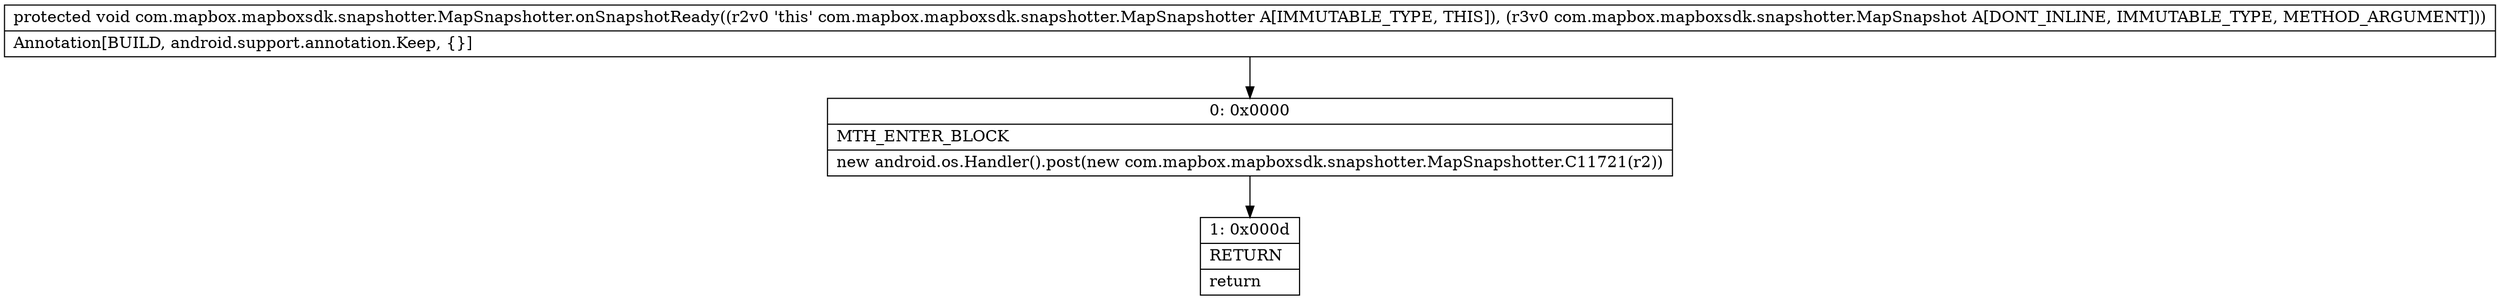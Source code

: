 digraph "CFG forcom.mapbox.mapboxsdk.snapshotter.MapSnapshotter.onSnapshotReady(Lcom\/mapbox\/mapboxsdk\/snapshotter\/MapSnapshot;)V" {
Node_0 [shape=record,label="{0\:\ 0x0000|MTH_ENTER_BLOCK\l|new android.os.Handler().post(new com.mapbox.mapboxsdk.snapshotter.MapSnapshotter.C11721(r2))\l}"];
Node_1 [shape=record,label="{1\:\ 0x000d|RETURN\l|return\l}"];
MethodNode[shape=record,label="{protected void com.mapbox.mapboxsdk.snapshotter.MapSnapshotter.onSnapshotReady((r2v0 'this' com.mapbox.mapboxsdk.snapshotter.MapSnapshotter A[IMMUTABLE_TYPE, THIS]), (r3v0 com.mapbox.mapboxsdk.snapshotter.MapSnapshot A[DONT_INLINE, IMMUTABLE_TYPE, METHOD_ARGUMENT]))  | Annotation[BUILD, android.support.annotation.Keep, \{\}]\l}"];
MethodNode -> Node_0;
Node_0 -> Node_1;
}

